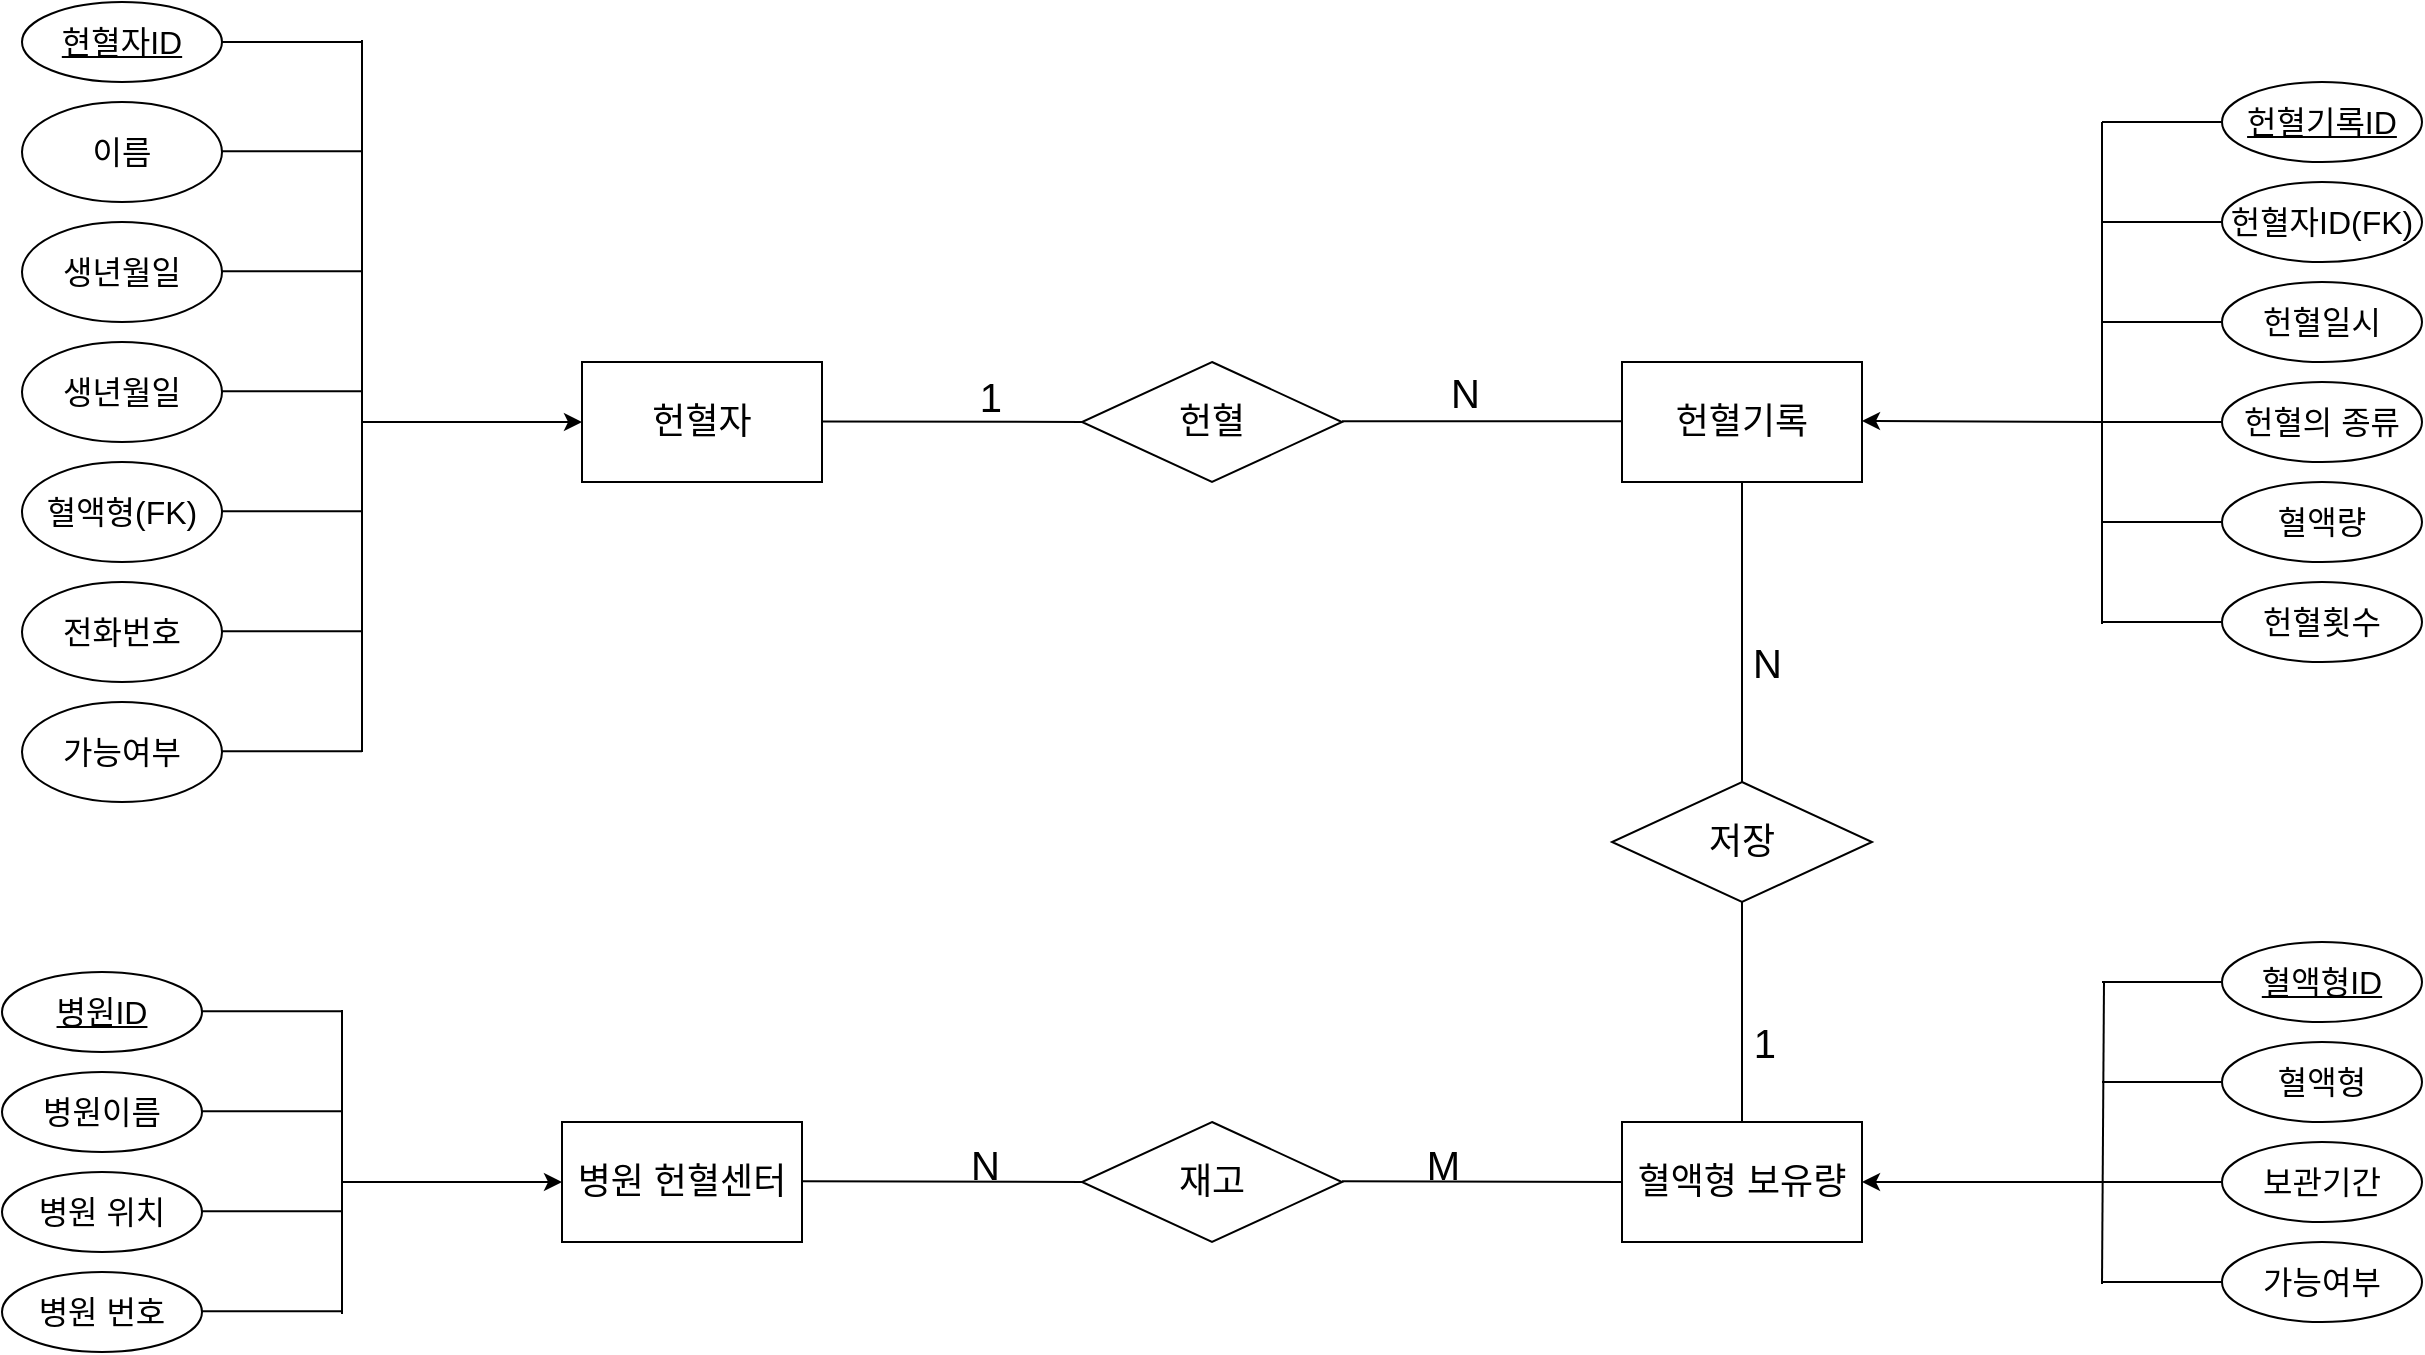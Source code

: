 <mxfile version="24.7.14">
  <diagram id="R2lEEEUBdFMjLlhIrx00" name="Page-1">
    <mxGraphModel grid="1" page="1" gridSize="10" guides="1" tooltips="1" connect="1" arrows="1" fold="1" pageScale="1" pageWidth="1700" pageHeight="1100" math="0" shadow="0" extFonts="Permanent Marker^https://fonts.googleapis.com/css?family=Permanent+Marker">
      <root>
        <mxCell id="0" />
        <mxCell id="1" parent="0" />
        <mxCell id="6yseSgl5Fvlavj9xP4R_-7" value="&lt;font style=&quot;font-size: 18px;&quot;&gt;헌혈자&lt;/font&gt;" style="rounded=0;whiteSpace=wrap;html=1;" vertex="1" parent="1">
          <mxGeometry x="310" y="340" width="120" height="60" as="geometry" />
        </mxCell>
        <mxCell id="6yseSgl5Fvlavj9xP4R_-13" value="&lt;span style=&quot;font-size: 16px;&quot;&gt;이름&lt;/span&gt;" style="ellipse;whiteSpace=wrap;html=1;" vertex="1" parent="1">
          <mxGeometry x="30" y="210" width="100" height="50" as="geometry" />
        </mxCell>
        <mxCell id="6yseSgl5Fvlavj9xP4R_-14" value="&lt;font style=&quot;font-size: 16px;&quot;&gt;생년월일&lt;/font&gt;" style="ellipse;whiteSpace=wrap;html=1;" vertex="1" parent="1">
          <mxGeometry x="30" y="270" width="100" height="50" as="geometry" />
        </mxCell>
        <mxCell id="6yseSgl5Fvlavj9xP4R_-19" value="&lt;font style=&quot;font-size: 16px;&quot;&gt;생년월일&lt;/font&gt;" style="ellipse;whiteSpace=wrap;html=1;" vertex="1" parent="1">
          <mxGeometry x="30" y="330" width="100" height="50" as="geometry" />
        </mxCell>
        <mxCell id="6yseSgl5Fvlavj9xP4R_-20" value="&lt;font style=&quot;font-size: 16px;&quot;&gt;혈액형(FK)&lt;/font&gt;" style="ellipse;whiteSpace=wrap;html=1;" vertex="1" parent="1">
          <mxGeometry x="30" y="390" width="100" height="50" as="geometry" />
        </mxCell>
        <mxCell id="6yseSgl5Fvlavj9xP4R_-21" value="&lt;font style=&quot;font-size: 16px;&quot;&gt;전화번호&lt;/font&gt;&lt;span style=&quot;color: rgba(0, 0, 0, 0); font-family: monospace; font-size: 0px; text-align: start; text-wrap-mode: nowrap;&quot;&gt;%3CmxGraphModel%3E%3Croot%3E%3CmxCell%20id%3D%220%22%2F%3E%3CmxCell%20id%3D%221%22%20parent%3D%220%22%2F%3E%3CmxCell%20id%3D%222%22%20value%3D%22%26lt%3Bfont%20style%3D%26quot%3Bfont-size%3A%2016px%3B%26quot%3B%26gt%3B%ED%98%88%EC%95%A1%ED%98%95%26lt%3B%2Ffont%26gt%3B%22%20style%3D%22ellipse%3BwhiteSpace%3Dwrap%3Bhtml%3D1%3B%22%20vertex%3D%221%22%20parent%3D%221%22%3E%3CmxGeometry%20x%3D%2230%22%20y%3D%22390%22%20width%3D%22100%22%20height%3D%2250%22%20as%3D%22geometry%22%2F%3E%3C%2FmxCell%3E%3C%2Froot%3E%3C%2FmxGraphModel%3E&lt;/span&gt;" style="ellipse;whiteSpace=wrap;html=1;" vertex="1" parent="1">
          <mxGeometry x="30" y="450" width="100" height="50" as="geometry" />
        </mxCell>
        <mxCell id="6yseSgl5Fvlavj9xP4R_-22" value="&lt;span style=&quot;font-size: 16px;&quot;&gt;가능여부&lt;/span&gt;" style="ellipse;whiteSpace=wrap;html=1;" vertex="1" parent="1">
          <mxGeometry x="30" y="510" width="100" height="50" as="geometry" />
        </mxCell>
        <mxCell id="6yseSgl5Fvlavj9xP4R_-28" value="" style="endArrow=none;html=1;rounded=0;" edge="1" parent="1">
          <mxGeometry width="50" height="50" relative="1" as="geometry">
            <mxPoint x="130" y="180" as="sourcePoint" />
            <mxPoint x="200" y="180" as="targetPoint" />
          </mxGeometry>
        </mxCell>
        <mxCell id="6yseSgl5Fvlavj9xP4R_-29" value="" style="endArrow=none;html=1;rounded=0;" edge="1" parent="1">
          <mxGeometry width="50" height="50" relative="1" as="geometry">
            <mxPoint x="130" y="234.63" as="sourcePoint" />
            <mxPoint x="200" y="234.63" as="targetPoint" />
          </mxGeometry>
        </mxCell>
        <mxCell id="6yseSgl5Fvlavj9xP4R_-30" value="" style="endArrow=none;html=1;rounded=0;" edge="1" parent="1">
          <mxGeometry width="50" height="50" relative="1" as="geometry">
            <mxPoint x="130" y="294.63" as="sourcePoint" />
            <mxPoint x="200" y="294.63" as="targetPoint" />
          </mxGeometry>
        </mxCell>
        <mxCell id="6yseSgl5Fvlavj9xP4R_-31" value="" style="endArrow=none;html=1;rounded=0;" edge="1" parent="1">
          <mxGeometry width="50" height="50" relative="1" as="geometry">
            <mxPoint x="130" y="354.63" as="sourcePoint" />
            <mxPoint x="200" y="354.63" as="targetPoint" />
          </mxGeometry>
        </mxCell>
        <mxCell id="6yseSgl5Fvlavj9xP4R_-32" value="" style="endArrow=none;html=1;rounded=0;" edge="1" parent="1">
          <mxGeometry width="50" height="50" relative="1" as="geometry">
            <mxPoint x="130" y="414.63" as="sourcePoint" />
            <mxPoint x="200" y="414.63" as="targetPoint" />
          </mxGeometry>
        </mxCell>
        <mxCell id="6yseSgl5Fvlavj9xP4R_-33" value="" style="endArrow=none;html=1;rounded=0;" edge="1" parent="1">
          <mxGeometry width="50" height="50" relative="1" as="geometry">
            <mxPoint x="130" y="474.63" as="sourcePoint" />
            <mxPoint x="200" y="474.63" as="targetPoint" />
          </mxGeometry>
        </mxCell>
        <mxCell id="6yseSgl5Fvlavj9xP4R_-34" value="" style="endArrow=none;html=1;rounded=0;" edge="1" parent="1">
          <mxGeometry width="50" height="50" relative="1" as="geometry">
            <mxPoint x="130" y="534.63" as="sourcePoint" />
            <mxPoint x="200" y="534.63" as="targetPoint" />
          </mxGeometry>
        </mxCell>
        <mxCell id="6yseSgl5Fvlavj9xP4R_-35" value="" style="endArrow=none;html=1;rounded=0;" edge="1" parent="1">
          <mxGeometry width="50" height="50" relative="1" as="geometry">
            <mxPoint x="200" y="535" as="sourcePoint" />
            <mxPoint x="200" y="179" as="targetPoint" />
          </mxGeometry>
        </mxCell>
        <mxCell id="6yseSgl5Fvlavj9xP4R_-36" value="" style="endArrow=classic;html=1;rounded=0;entryX=0;entryY=0.5;entryDx=0;entryDy=0;" edge="1" parent="1" target="6yseSgl5Fvlavj9xP4R_-7">
          <mxGeometry width="50" height="50" relative="1" as="geometry">
            <mxPoint x="200" y="370" as="sourcePoint" />
            <mxPoint x="250" y="250" as="targetPoint" />
          </mxGeometry>
        </mxCell>
        <mxCell id="6yseSgl5Fvlavj9xP4R_-37" value="&lt;font style=&quot;font-size: 18px;&quot;&gt;헌혈&lt;/font&gt;" style="rhombus;whiteSpace=wrap;html=1;" vertex="1" parent="1">
          <mxGeometry x="560" y="340" width="130" height="60" as="geometry" />
        </mxCell>
        <mxCell id="6yseSgl5Fvlavj9xP4R_-41" value="&lt;font style=&quot;font-size: 16px;&quot;&gt;현혈자ID&lt;/font&gt;" style="ellipse;whiteSpace=wrap;html=1;align=center;fontStyle=4;" vertex="1" parent="1">
          <mxGeometry x="30" y="160" width="100" height="40" as="geometry" />
        </mxCell>
        <mxCell id="6yseSgl5Fvlavj9xP4R_-42" value="" style="endArrow=none;html=1;rounded=0;entryX=0;entryY=0.5;entryDx=0;entryDy=0;" edge="1" parent="1" target="6yseSgl5Fvlavj9xP4R_-37">
          <mxGeometry relative="1" as="geometry">
            <mxPoint x="430" y="369.7" as="sourcePoint" />
            <mxPoint x="590" y="369.7" as="targetPoint" />
          </mxGeometry>
        </mxCell>
        <mxCell id="6yseSgl5Fvlavj9xP4R_-43" value="1" style="resizable=0;html=1;whiteSpace=wrap;align=right;verticalAlign=bottom;fontSize=20;" connectable="0" vertex="1" parent="6yseSgl5Fvlavj9xP4R_-42">
          <mxGeometry x="1" relative="1" as="geometry">
            <mxPoint x="349" y="325" as="offset" />
          </mxGeometry>
        </mxCell>
        <mxCell id="6yseSgl5Fvlavj9xP4R_-46" value="&lt;font style=&quot;font-size: 18px;&quot;&gt;헌혈기록&lt;/font&gt;" style="whiteSpace=wrap;html=1;align=center;" vertex="1" parent="1">
          <mxGeometry x="830" y="340" width="120" height="60" as="geometry" />
        </mxCell>
        <mxCell id="6yseSgl5Fvlavj9xP4R_-47" value="" style="endArrow=none;html=1;rounded=0;" edge="1" parent="1">
          <mxGeometry relative="1" as="geometry">
            <mxPoint x="830" y="369.64" as="sourcePoint" />
            <mxPoint x="690" y="369.64" as="targetPoint" />
          </mxGeometry>
        </mxCell>
        <mxCell id="6yseSgl5Fvlavj9xP4R_-48" value="N" style="resizable=0;html=1;whiteSpace=wrap;align=right;verticalAlign=bottom;fontSize=20;" connectable="0" vertex="1" parent="6yseSgl5Fvlavj9xP4R_-47">
          <mxGeometry x="1" relative="1" as="geometry">
            <mxPoint x="70" as="offset" />
          </mxGeometry>
        </mxCell>
        <mxCell id="6yseSgl5Fvlavj9xP4R_-49" value="&lt;font style=&quot;font-size: 16px;&quot;&gt;헌혈기록ID&lt;/font&gt;" style="ellipse;whiteSpace=wrap;html=1;align=center;fontStyle=4;" vertex="1" parent="1">
          <mxGeometry x="1130" y="200" width="100" height="40" as="geometry" />
        </mxCell>
        <mxCell id="6yseSgl5Fvlavj9xP4R_-50" value="&lt;font style=&quot;font-size: 16px;&quot;&gt;헌혈자ID(FK)&lt;/font&gt;" style="ellipse;whiteSpace=wrap;html=1;align=center;" vertex="1" parent="1">
          <mxGeometry x="1130" y="250" width="100" height="40" as="geometry" />
        </mxCell>
        <mxCell id="6yseSgl5Fvlavj9xP4R_-51" value="&lt;font style=&quot;font-size: 16px;&quot;&gt;헌혈일시&lt;/font&gt;" style="ellipse;whiteSpace=wrap;html=1;align=center;" vertex="1" parent="1">
          <mxGeometry x="1130" y="300" width="100" height="40" as="geometry" />
        </mxCell>
        <mxCell id="6yseSgl5Fvlavj9xP4R_-52" value="&lt;font style=&quot;font-size: 16px;&quot;&gt;헌혈의 종류&lt;/font&gt;" style="ellipse;whiteSpace=wrap;html=1;align=center;" vertex="1" parent="1">
          <mxGeometry x="1130" y="350" width="100" height="40" as="geometry" />
        </mxCell>
        <mxCell id="6yseSgl5Fvlavj9xP4R_-53" value="&lt;font style=&quot;font-size: 16px;&quot;&gt;혈액량&lt;/font&gt;" style="ellipse;whiteSpace=wrap;html=1;align=center;" vertex="1" parent="1">
          <mxGeometry x="1130" y="400" width="100" height="40" as="geometry" />
        </mxCell>
        <mxCell id="6yseSgl5Fvlavj9xP4R_-54" value="&lt;font style=&quot;font-size: 16px;&quot;&gt;헌혈횟수&lt;/font&gt;" style="ellipse;whiteSpace=wrap;html=1;align=center;" vertex="1" parent="1">
          <mxGeometry x="1130" y="450" width="100" height="40" as="geometry" />
        </mxCell>
        <mxCell id="6yseSgl5Fvlavj9xP4R_-56" value="" style="line;strokeWidth=1;rotatable=0;dashed=0;labelPosition=right;align=left;verticalAlign=middle;spacingTop=0;spacingLeft=6;points=[];portConstraint=eastwest;" vertex="1" parent="1">
          <mxGeometry x="1070" y="215" width="60" height="10" as="geometry" />
        </mxCell>
        <mxCell id="6yseSgl5Fvlavj9xP4R_-58" value="" style="line;strokeWidth=1;rotatable=0;dashed=0;labelPosition=right;align=left;verticalAlign=middle;spacingTop=0;spacingLeft=6;points=[];portConstraint=eastwest;" vertex="1" parent="1">
          <mxGeometry x="1070" y="232.5" width="60" height="75" as="geometry" />
        </mxCell>
        <mxCell id="6yseSgl5Fvlavj9xP4R_-59" value="" style="line;strokeWidth=1;rotatable=0;dashed=0;labelPosition=right;align=left;verticalAlign=middle;spacingTop=0;spacingLeft=6;points=[];portConstraint=eastwest;" vertex="1" parent="1">
          <mxGeometry x="1070" y="315" width="60" height="10" as="geometry" />
        </mxCell>
        <mxCell id="6yseSgl5Fvlavj9xP4R_-60" value="" style="line;strokeWidth=1;rotatable=0;dashed=0;labelPosition=right;align=left;verticalAlign=middle;spacingTop=0;spacingLeft=6;points=[];portConstraint=eastwest;" vertex="1" parent="1">
          <mxGeometry x="1070" y="365" width="60" height="10" as="geometry" />
        </mxCell>
        <mxCell id="6yseSgl5Fvlavj9xP4R_-61" value="" style="line;strokeWidth=1;rotatable=0;dashed=0;labelPosition=right;align=left;verticalAlign=middle;spacingTop=0;spacingLeft=6;points=[];portConstraint=eastwest;" vertex="1" parent="1">
          <mxGeometry x="1070" y="415" width="60" height="10" as="geometry" />
        </mxCell>
        <mxCell id="6yseSgl5Fvlavj9xP4R_-62" value="" style="line;strokeWidth=1;rotatable=0;dashed=0;labelPosition=right;align=left;verticalAlign=middle;spacingTop=0;spacingLeft=6;points=[];portConstraint=eastwest;" vertex="1" parent="1">
          <mxGeometry x="1070" y="465" width="60" height="10" as="geometry" />
        </mxCell>
        <mxCell id="6yseSgl5Fvlavj9xP4R_-64" value="" style="endArrow=none;html=1;rounded=0;" edge="1" parent="1">
          <mxGeometry width="50" height="50" relative="1" as="geometry">
            <mxPoint x="1070" y="471" as="sourcePoint" />
            <mxPoint x="1070" y="220" as="targetPoint" />
          </mxGeometry>
        </mxCell>
        <mxCell id="6yseSgl5Fvlavj9xP4R_-67" value="&lt;font style=&quot;font-size: 18px;&quot;&gt;저장&lt;/font&gt;" style="rhombus;whiteSpace=wrap;html=1;" vertex="1" parent="1">
          <mxGeometry x="825" y="550" width="130" height="60" as="geometry" />
        </mxCell>
        <mxCell id="6yseSgl5Fvlavj9xP4R_-70" value="" style="endArrow=none;html=1;rounded=0;entryX=0.5;entryY=1;entryDx=0;entryDy=0;" edge="1" parent="1" target="6yseSgl5Fvlavj9xP4R_-46">
          <mxGeometry width="50" height="50" relative="1" as="geometry">
            <mxPoint x="890" y="550" as="sourcePoint" />
            <mxPoint x="950" y="530" as="targetPoint" />
          </mxGeometry>
        </mxCell>
        <mxCell id="6yseSgl5Fvlavj9xP4R_-71" value="" style="endArrow=classic;html=1;rounded=0;" edge="1" parent="1">
          <mxGeometry width="50" height="50" relative="1" as="geometry">
            <mxPoint x="1070" y="370" as="sourcePoint" />
            <mxPoint x="950" y="369.5" as="targetPoint" />
          </mxGeometry>
        </mxCell>
        <mxCell id="6yseSgl5Fvlavj9xP4R_-72" value="" style="endArrow=none;html=1;rounded=0;" edge="1" parent="1">
          <mxGeometry width="50" height="50" relative="1" as="geometry">
            <mxPoint x="890" y="720" as="sourcePoint" />
            <mxPoint x="890" y="610" as="targetPoint" />
          </mxGeometry>
        </mxCell>
        <mxCell id="6yseSgl5Fvlavj9xP4R_-73" value="&lt;font style=&quot;font-size: 18px;&quot;&gt;혈액형 보유량&lt;/font&gt;" style="rounded=0;whiteSpace=wrap;html=1;" vertex="1" parent="1">
          <mxGeometry x="830" y="720" width="120" height="60" as="geometry" />
        </mxCell>
        <mxCell id="6yseSgl5Fvlavj9xP4R_-75" value="&lt;span style=&quot;font-size: 16px;&quot;&gt;혈액형&lt;/span&gt;" style="ellipse;whiteSpace=wrap;html=1;align=center;" vertex="1" parent="1">
          <mxGeometry x="1130" y="680" width="100" height="40" as="geometry" />
        </mxCell>
        <mxCell id="6yseSgl5Fvlavj9xP4R_-76" value="&lt;font style=&quot;font-size: 16px;&quot;&gt;보관기간&lt;/font&gt;" style="ellipse;whiteSpace=wrap;html=1;align=center;" vertex="1" parent="1">
          <mxGeometry x="1130" y="730" width="100" height="40" as="geometry" />
        </mxCell>
        <mxCell id="6yseSgl5Fvlavj9xP4R_-78" value="&lt;span style=&quot;font-size: 16px;&quot;&gt;가능여부&lt;/span&gt;" style="ellipse;whiteSpace=wrap;html=1;align=center;" vertex="1" parent="1">
          <mxGeometry x="1130" y="780" width="100" height="40" as="geometry" />
        </mxCell>
        <mxCell id="6yseSgl5Fvlavj9xP4R_-79" value="" style="line;strokeWidth=1;rotatable=0;dashed=0;labelPosition=right;align=left;verticalAlign=middle;spacingTop=0;spacingLeft=6;points=[];portConstraint=eastwest;" vertex="1" parent="1">
          <mxGeometry x="1070" y="645" width="60" height="10" as="geometry" />
        </mxCell>
        <mxCell id="6yseSgl5Fvlavj9xP4R_-80" value="" style="line;strokeWidth=1;rotatable=0;dashed=0;labelPosition=right;align=left;verticalAlign=middle;spacingTop=0;spacingLeft=6;points=[];portConstraint=eastwest;" vertex="1" parent="1">
          <mxGeometry x="1070" y="695" width="60" height="10" as="geometry" />
        </mxCell>
        <mxCell id="6yseSgl5Fvlavj9xP4R_-81" value="" style="line;strokeWidth=1;rotatable=0;dashed=0;labelPosition=right;align=left;verticalAlign=middle;spacingTop=0;spacingLeft=6;points=[];portConstraint=eastwest;" vertex="1" parent="1">
          <mxGeometry x="1070" y="745" width="60" height="10" as="geometry" />
        </mxCell>
        <mxCell id="6yseSgl5Fvlavj9xP4R_-82" value="" style="line;strokeWidth=1;rotatable=0;dashed=0;labelPosition=right;align=left;verticalAlign=middle;spacingTop=0;spacingLeft=6;points=[];portConstraint=eastwest;" vertex="1" parent="1">
          <mxGeometry x="1070" y="795" width="60" height="10" as="geometry" />
        </mxCell>
        <mxCell id="6yseSgl5Fvlavj9xP4R_-83" value="" style="endArrow=none;html=1;rounded=0;" edge="1" parent="1">
          <mxGeometry width="50" height="50" relative="1" as="geometry">
            <mxPoint x="1070" y="801" as="sourcePoint" />
            <mxPoint x="1071" y="650" as="targetPoint" />
          </mxGeometry>
        </mxCell>
        <mxCell id="6yseSgl5Fvlavj9xP4R_-84" value="" style="endArrow=classic;html=1;rounded=0;entryX=1;entryY=0.5;entryDx=0;entryDy=0;" edge="1" parent="1" target="6yseSgl5Fvlavj9xP4R_-73">
          <mxGeometry width="50" height="50" relative="1" as="geometry">
            <mxPoint x="1070" y="750" as="sourcePoint" />
            <mxPoint x="940" y="680" as="targetPoint" />
          </mxGeometry>
        </mxCell>
        <mxCell id="6yseSgl5Fvlavj9xP4R_-85" value="N" style="resizable=0;html=1;whiteSpace=wrap;align=right;verticalAlign=bottom;fontSize=20;" connectable="0" vertex="1" parent="1">
          <mxGeometry x="800" y="390.0" as="geometry">
            <mxPoint x="111" y="114" as="offset" />
          </mxGeometry>
        </mxCell>
        <mxCell id="6yseSgl5Fvlavj9xP4R_-86" value="&lt;font style=&quot;font-size: 16px;&quot;&gt;혈액형ID&lt;/font&gt;" style="ellipse;whiteSpace=wrap;html=1;align=center;fontStyle=4;" vertex="1" parent="1">
          <mxGeometry x="1130" y="630" width="100" height="40" as="geometry" />
        </mxCell>
        <mxCell id="6yseSgl5Fvlavj9xP4R_-87" value="&lt;font style=&quot;font-size: 18px;&quot;&gt;재고&lt;/font&gt;" style="rhombus;whiteSpace=wrap;html=1;" vertex="1" parent="1">
          <mxGeometry x="560" y="720" width="130" height="60" as="geometry" />
        </mxCell>
        <mxCell id="6yseSgl5Fvlavj9xP4R_-88" value="" style="endArrow=none;html=1;rounded=0;" edge="1" parent="1">
          <mxGeometry relative="1" as="geometry">
            <mxPoint x="690" y="749.58" as="sourcePoint" />
            <mxPoint x="830" y="750" as="targetPoint" />
          </mxGeometry>
        </mxCell>
        <mxCell id="6yseSgl5Fvlavj9xP4R_-89" value="" style="endArrow=none;html=1;rounded=0;" edge="1" parent="1">
          <mxGeometry relative="1" as="geometry">
            <mxPoint x="420" y="749.58" as="sourcePoint" />
            <mxPoint x="560" y="750" as="targetPoint" />
          </mxGeometry>
        </mxCell>
        <mxCell id="6yseSgl5Fvlavj9xP4R_-91" value="&lt;font style=&quot;font-size: 18px;&quot;&gt;병원 헌혈센터&lt;/font&gt;" style="rounded=0;whiteSpace=wrap;html=1;" vertex="1" parent="1">
          <mxGeometry x="300" y="720" width="120" height="60" as="geometry" />
        </mxCell>
        <mxCell id="6yseSgl5Fvlavj9xP4R_-92" value="&lt;font style=&quot;font-size: 16px;&quot;&gt;병원ID&lt;/font&gt;" style="ellipse;whiteSpace=wrap;html=1;align=center;fontStyle=4;" vertex="1" parent="1">
          <mxGeometry x="20" y="645" width="100" height="40" as="geometry" />
        </mxCell>
        <mxCell id="6yseSgl5Fvlavj9xP4R_-93" value="&lt;span style=&quot;font-size: 16px;&quot;&gt;병원이름&lt;/span&gt;" style="ellipse;whiteSpace=wrap;html=1;align=center;" vertex="1" parent="1">
          <mxGeometry x="20" y="695" width="100" height="40" as="geometry" />
        </mxCell>
        <mxCell id="6yseSgl5Fvlavj9xP4R_-95" value="&lt;span style=&quot;font-size: 16px;&quot;&gt;병원 위치&lt;/span&gt;" style="ellipse;whiteSpace=wrap;html=1;align=center;" vertex="1" parent="1">
          <mxGeometry x="20" y="745" width="100" height="40" as="geometry" />
        </mxCell>
        <mxCell id="6yseSgl5Fvlavj9xP4R_-96" value="&lt;span style=&quot;font-size: 16px;&quot;&gt;병원 번호&lt;/span&gt;" style="ellipse;whiteSpace=wrap;html=1;align=center;" vertex="1" parent="1">
          <mxGeometry x="20" y="795" width="100" height="40" as="geometry" />
        </mxCell>
        <mxCell id="6yseSgl5Fvlavj9xP4R_-97" value="" style="endArrow=none;html=1;rounded=0;" edge="1" parent="1">
          <mxGeometry width="50" height="50" relative="1" as="geometry">
            <mxPoint x="120" y="664.58" as="sourcePoint" />
            <mxPoint x="190" y="664.58" as="targetPoint" />
          </mxGeometry>
        </mxCell>
        <mxCell id="6yseSgl5Fvlavj9xP4R_-98" value="" style="endArrow=none;html=1;rounded=0;" edge="1" parent="1">
          <mxGeometry width="50" height="50" relative="1" as="geometry">
            <mxPoint x="120" y="714.58" as="sourcePoint" />
            <mxPoint x="190" y="714.58" as="targetPoint" />
          </mxGeometry>
        </mxCell>
        <mxCell id="6yseSgl5Fvlavj9xP4R_-99" value="" style="endArrow=none;html=1;rounded=0;" edge="1" parent="1">
          <mxGeometry width="50" height="50" relative="1" as="geometry">
            <mxPoint x="120" y="764.58" as="sourcePoint" />
            <mxPoint x="190" y="764.58" as="targetPoint" />
          </mxGeometry>
        </mxCell>
        <mxCell id="6yseSgl5Fvlavj9xP4R_-100" value="" style="endArrow=none;html=1;rounded=0;" edge="1" parent="1">
          <mxGeometry width="50" height="50" relative="1" as="geometry">
            <mxPoint x="120" y="814.58" as="sourcePoint" />
            <mxPoint x="190" y="814.58" as="targetPoint" />
          </mxGeometry>
        </mxCell>
        <mxCell id="6yseSgl5Fvlavj9xP4R_-101" value="" style="endArrow=none;html=1;rounded=0;" edge="1" parent="1">
          <mxGeometry width="50" height="50" relative="1" as="geometry">
            <mxPoint x="190" y="816" as="sourcePoint" />
            <mxPoint x="190" y="664" as="targetPoint" />
          </mxGeometry>
        </mxCell>
        <mxCell id="6yseSgl5Fvlavj9xP4R_-102" value="" style="endArrow=classic;html=1;rounded=0;entryX=0;entryY=0.5;entryDx=0;entryDy=0;" edge="1" parent="1" target="6yseSgl5Fvlavj9xP4R_-91">
          <mxGeometry width="50" height="50" relative="1" as="geometry">
            <mxPoint x="190" y="750" as="sourcePoint" />
            <mxPoint x="240" y="705" as="targetPoint" />
          </mxGeometry>
        </mxCell>
        <mxCell id="6yseSgl5Fvlavj9xP4R_-103" value="N" style="resizable=0;html=1;whiteSpace=wrap;align=right;verticalAlign=bottom;fontSize=20;" connectable="0" vertex="1" parent="1">
          <mxGeometry x="520" y="755.0" as="geometry" />
        </mxCell>
        <mxCell id="6yseSgl5Fvlavj9xP4R_-104" value="M" style="resizable=0;html=1;whiteSpace=wrap;align=right;verticalAlign=bottom;fontSize=20;" connectable="0" vertex="1" parent="1">
          <mxGeometry x="750" y="755.0" as="geometry" />
        </mxCell>
        <mxCell id="6yseSgl5Fvlavj9xP4R_-105" value="1" style="resizable=0;html=1;whiteSpace=wrap;align=right;verticalAlign=bottom;fontSize=20;" connectable="0" vertex="1" parent="1">
          <mxGeometry x="460.0" y="390.0" as="geometry">
            <mxPoint x="61" y="-19" as="offset" />
          </mxGeometry>
        </mxCell>
      </root>
    </mxGraphModel>
  </diagram>
</mxfile>
